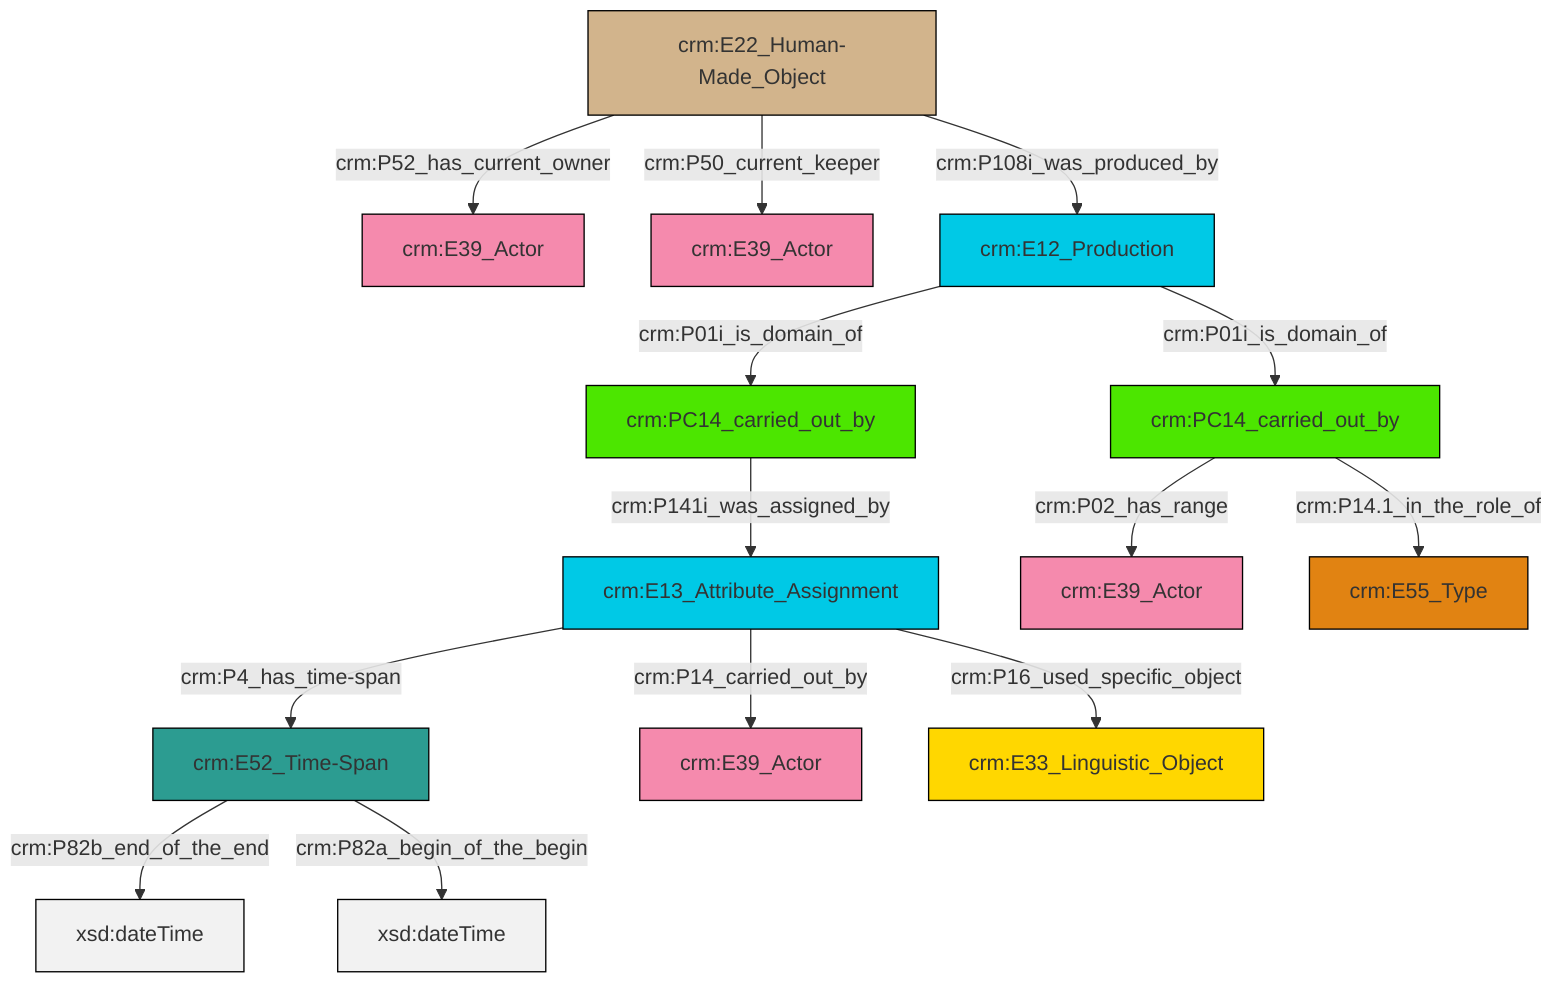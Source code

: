graph TD
classDef Literal fill:#f2f2f2,stroke:#000000;
classDef CRM_Entity fill:#FFFFFF,stroke:#000000;
classDef Temporal_Entity fill:#00C9E6, stroke:#000000;
classDef Type fill:#E18312, stroke:#000000;
classDef Time-Span fill:#2C9C91, stroke:#000000;
classDef Appellation fill:#FFEB7F, stroke:#000000;
classDef Place fill:#008836, stroke:#000000;
classDef Persistent_Item fill:#B266B2, stroke:#000000;
classDef Conceptual_Object fill:#FFD700, stroke:#000000;
classDef Physical_Thing fill:#D2B48C, stroke:#000000;
classDef Actor fill:#f58aad, stroke:#000000;
classDef PC_Classes fill:#4ce600, stroke:#000000;
classDef Multi fill:#cccccc,stroke:#000000;

0["crm:PC14_carried_out_by"]:::PC_Classes -->|crm:P141i_was_assigned_by| 1["crm:E13_Attribute_Assignment"]:::Temporal_Entity
1["crm:E13_Attribute_Assignment"]:::Temporal_Entity -->|crm:P14_carried_out_by| 8["crm:E39_Actor"]:::Actor
2["crm:E52_Time-Span"]:::Time-Span -->|crm:P82b_end_of_the_end| 10[xsd:dateTime]:::Literal
1["crm:E13_Attribute_Assignment"]:::Temporal_Entity -->|crm:P4_has_time-span| 2["crm:E52_Time-Span"]:::Time-Span
14["crm:E22_Human-Made_Object"]:::Physical_Thing -->|crm:P52_has_current_owner| 6["crm:E39_Actor"]:::Actor
2["crm:E52_Time-Span"]:::Time-Span -->|crm:P82a_begin_of_the_begin| 15[xsd:dateTime]:::Literal
16["crm:PC14_carried_out_by"]:::PC_Classes -->|crm:P02_has_range| 4["crm:E39_Actor"]:::Actor
1["crm:E13_Attribute_Assignment"]:::Temporal_Entity -->|crm:P16_used_specific_object| 17["crm:E33_Linguistic_Object"]:::Conceptual_Object
14["crm:E22_Human-Made_Object"]:::Physical_Thing -->|crm:P108i_was_produced_by| 20["crm:E12_Production"]:::Temporal_Entity
20["crm:E12_Production"]:::Temporal_Entity -->|crm:P01i_is_domain_of| 0["crm:PC14_carried_out_by"]:::PC_Classes
16["crm:PC14_carried_out_by"]:::PC_Classes -->|crm:P14.1_in_the_role_of| 23["crm:E55_Type"]:::Type
20["crm:E12_Production"]:::Temporal_Entity -->|crm:P01i_is_domain_of| 16["crm:PC14_carried_out_by"]:::PC_Classes
14["crm:E22_Human-Made_Object"]:::Physical_Thing -->|crm:P50_current_keeper| 11["crm:E39_Actor"]:::Actor